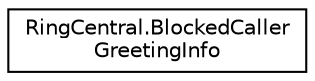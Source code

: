 digraph "Graphical Class Hierarchy"
{
 // LATEX_PDF_SIZE
  edge [fontname="Helvetica",fontsize="10",labelfontname="Helvetica",labelfontsize="10"];
  node [fontname="Helvetica",fontsize="10",shape=record];
  rankdir="LR";
  Node0 [label="RingCentral.BlockedCaller\lGreetingInfo",height=0.2,width=0.4,color="black", fillcolor="white", style="filled",URL="$classRingCentral_1_1BlockedCallerGreetingInfo.html",tooltip=" "];
}
